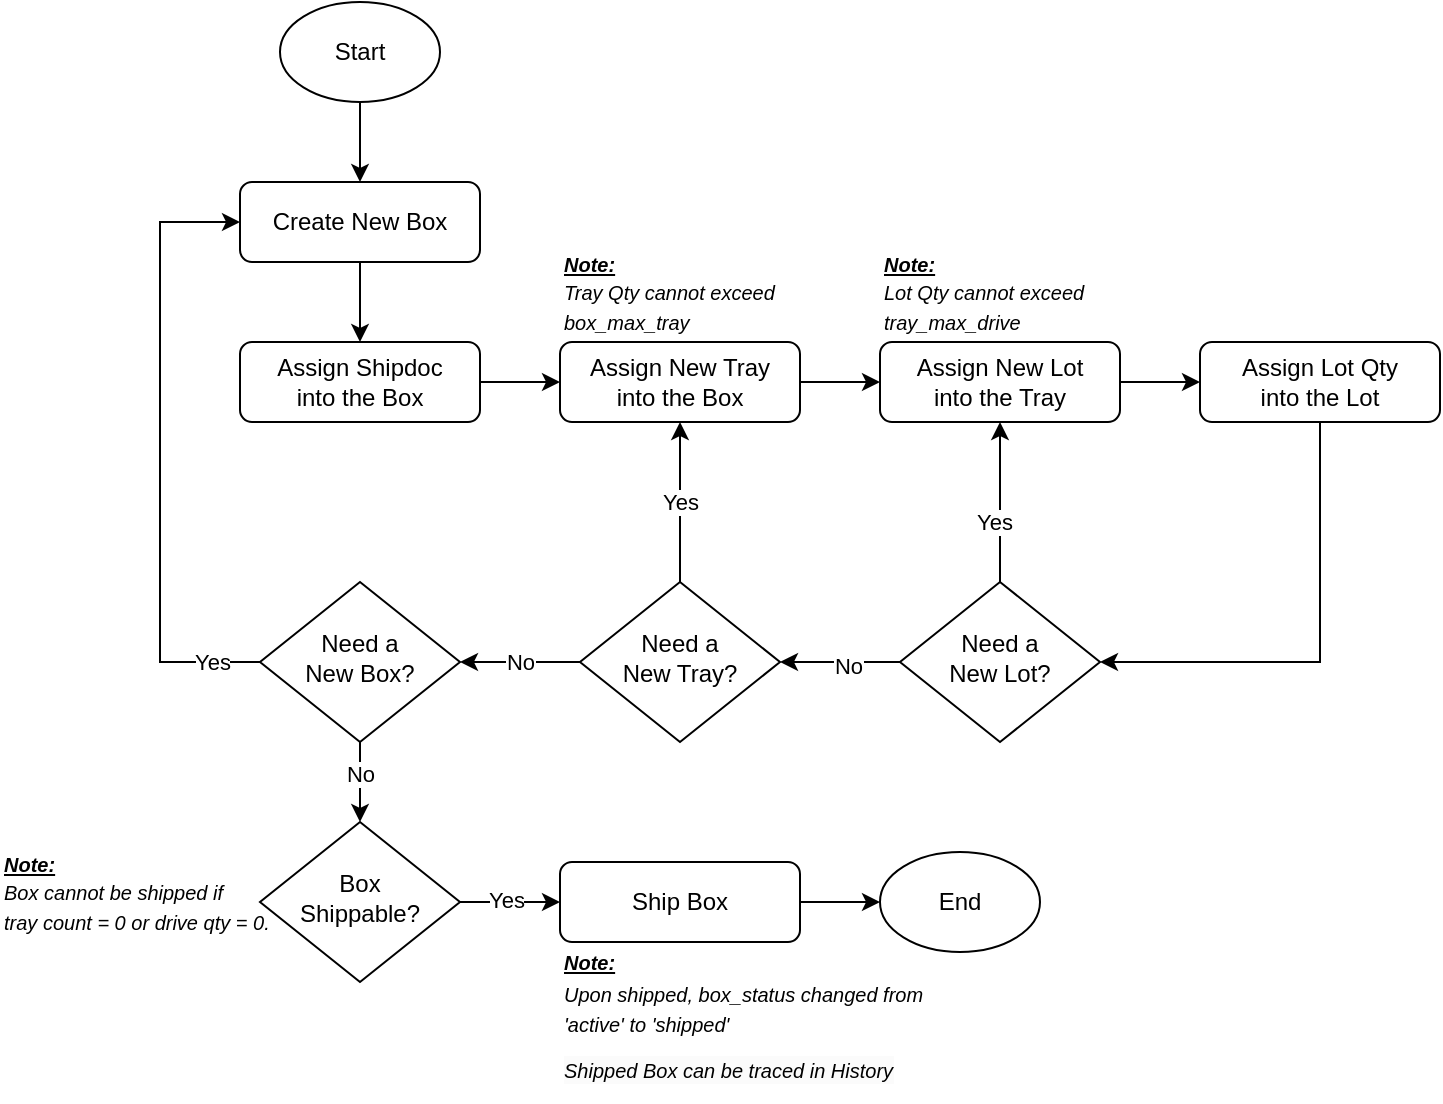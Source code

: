 <mxfile version="22.1.5" type="device">
  <diagram id="C5RBs43oDa-KdzZeNtuy" name="Page-1">
    <mxGraphModel dx="1050" dy="581" grid="1" gridSize="10" guides="1" tooltips="1" connect="1" arrows="1" fold="1" page="1" pageScale="1" pageWidth="827" pageHeight="1169" math="0" shadow="0">
      <root>
        <mxCell id="WIyWlLk6GJQsqaUBKTNV-0" />
        <mxCell id="WIyWlLk6GJQsqaUBKTNV-1" parent="WIyWlLk6GJQsqaUBKTNV-0" />
        <mxCell id="VrYUrm6GTN_86s7Eb4Qg-0" value="" style="edgeStyle=orthogonalEdgeStyle;rounded=0;orthogonalLoop=1;jettySize=auto;html=1;" edge="1" parent="WIyWlLk6GJQsqaUBKTNV-1" source="WIyWlLk6GJQsqaUBKTNV-3" target="1_PeUKzKMtI_XJAJoonI-23">
          <mxGeometry relative="1" as="geometry" />
        </mxCell>
        <mxCell id="WIyWlLk6GJQsqaUBKTNV-3" value="Create New Box" style="rounded=1;whiteSpace=wrap;html=1;fontSize=12;glass=0;strokeWidth=1;shadow=0;" parent="WIyWlLk6GJQsqaUBKTNV-1" vertex="1">
          <mxGeometry x="160" y="280" width="120" height="40" as="geometry" />
        </mxCell>
        <mxCell id="VrYUrm6GTN_86s7Eb4Qg-3" style="edgeStyle=orthogonalEdgeStyle;rounded=0;orthogonalLoop=1;jettySize=auto;html=1;entryX=0;entryY=0.5;entryDx=0;entryDy=0;" edge="1" parent="WIyWlLk6GJQsqaUBKTNV-1" source="WIyWlLk6GJQsqaUBKTNV-6" target="WIyWlLk6GJQsqaUBKTNV-3">
          <mxGeometry relative="1" as="geometry">
            <Array as="points">
              <mxPoint x="120" y="520" />
              <mxPoint x="120" y="300" />
            </Array>
          </mxGeometry>
        </mxCell>
        <mxCell id="VrYUrm6GTN_86s7Eb4Qg-5" value="Yes" style="edgeLabel;html=1;align=center;verticalAlign=middle;resizable=0;points=[];" vertex="1" connectable="0" parent="VrYUrm6GTN_86s7Eb4Qg-3">
          <mxGeometry x="-0.868" y="-1" relative="1" as="geometry">
            <mxPoint x="-4" y="1" as="offset" />
          </mxGeometry>
        </mxCell>
        <mxCell id="VrYUrm6GTN_86s7Eb4Qg-8" value="" style="edgeStyle=orthogonalEdgeStyle;rounded=0;orthogonalLoop=1;jettySize=auto;html=1;" edge="1" parent="WIyWlLk6GJQsqaUBKTNV-1" source="WIyWlLk6GJQsqaUBKTNV-6" target="VrYUrm6GTN_86s7Eb4Qg-6">
          <mxGeometry relative="1" as="geometry" />
        </mxCell>
        <mxCell id="VrYUrm6GTN_86s7Eb4Qg-9" value="No" style="edgeLabel;html=1;align=center;verticalAlign=middle;resizable=0;points=[];" vertex="1" connectable="0" parent="VrYUrm6GTN_86s7Eb4Qg-8">
          <mxGeometry x="-0.19" relative="1" as="geometry">
            <mxPoint as="offset" />
          </mxGeometry>
        </mxCell>
        <mxCell id="WIyWlLk6GJQsqaUBKTNV-6" value="Need a &lt;br&gt;New Box?" style="rhombus;whiteSpace=wrap;html=1;shadow=0;fontFamily=Helvetica;fontSize=12;align=center;strokeWidth=1;spacing=6;spacingTop=-4;" parent="WIyWlLk6GJQsqaUBKTNV-1" vertex="1">
          <mxGeometry x="170" y="480" width="100" height="80" as="geometry" />
        </mxCell>
        <mxCell id="1_PeUKzKMtI_XJAJoonI-8" value="" style="edgeStyle=orthogonalEdgeStyle;rounded=0;orthogonalLoop=1;jettySize=auto;html=1;" parent="WIyWlLk6GJQsqaUBKTNV-1" source="1_PeUKzKMtI_XJAJoonI-0" target="WIyWlLk6GJQsqaUBKTNV-3" edge="1">
          <mxGeometry relative="1" as="geometry" />
        </mxCell>
        <mxCell id="1_PeUKzKMtI_XJAJoonI-0" value="Start" style="ellipse;whiteSpace=wrap;html=1;" parent="WIyWlLk6GJQsqaUBKTNV-1" vertex="1">
          <mxGeometry x="180" y="190" width="80" height="50" as="geometry" />
        </mxCell>
        <mxCell id="1_PeUKzKMtI_XJAJoonI-6" value="" style="edgeStyle=orthogonalEdgeStyle;rounded=0;orthogonalLoop=1;jettySize=auto;html=1;" parent="WIyWlLk6GJQsqaUBKTNV-1" source="1_PeUKzKMtI_XJAJoonI-1" target="1_PeUKzKMtI_XJAJoonI-2" edge="1">
          <mxGeometry relative="1" as="geometry" />
        </mxCell>
        <mxCell id="1_PeUKzKMtI_XJAJoonI-1" value="Assign New Tray &lt;br&gt;into the Box" style="rounded=1;whiteSpace=wrap;html=1;fontSize=12;glass=0;strokeWidth=1;shadow=0;" parent="WIyWlLk6GJQsqaUBKTNV-1" vertex="1">
          <mxGeometry x="320" y="360" width="120" height="40" as="geometry" />
        </mxCell>
        <mxCell id="1_PeUKzKMtI_XJAJoonI-7" value="" style="edgeStyle=orthogonalEdgeStyle;rounded=0;orthogonalLoop=1;jettySize=auto;html=1;" parent="WIyWlLk6GJQsqaUBKTNV-1" source="1_PeUKzKMtI_XJAJoonI-2" target="1_PeUKzKMtI_XJAJoonI-3" edge="1">
          <mxGeometry relative="1" as="geometry" />
        </mxCell>
        <mxCell id="1_PeUKzKMtI_XJAJoonI-2" value="Assign New Lot&lt;br&gt;into the Tray" style="rounded=1;whiteSpace=wrap;html=1;fontSize=12;glass=0;strokeWidth=1;shadow=0;" parent="WIyWlLk6GJQsqaUBKTNV-1" vertex="1">
          <mxGeometry x="480" y="360" width="120" height="40" as="geometry" />
        </mxCell>
        <mxCell id="_5mp6oneuePxIlQ1IFAd-1" style="edgeStyle=orthogonalEdgeStyle;rounded=0;orthogonalLoop=1;jettySize=auto;html=1;entryX=1;entryY=0.5;entryDx=0;entryDy=0;exitX=0.5;exitY=1;exitDx=0;exitDy=0;" parent="WIyWlLk6GJQsqaUBKTNV-1" source="1_PeUKzKMtI_XJAJoonI-3" target="1_PeUKzKMtI_XJAJoonI-17" edge="1">
          <mxGeometry relative="1" as="geometry" />
        </mxCell>
        <mxCell id="1_PeUKzKMtI_XJAJoonI-3" value="Assign Lot Qty&lt;br&gt;into the Lot" style="rounded=1;whiteSpace=wrap;html=1;fontSize=12;glass=0;strokeWidth=1;shadow=0;" parent="WIyWlLk6GJQsqaUBKTNV-1" vertex="1">
          <mxGeometry x="640" y="360" width="120" height="40" as="geometry" />
        </mxCell>
        <mxCell id="1_PeUKzKMtI_XJAJoonI-13" value="Yes" style="edgeStyle=orthogonalEdgeStyle;rounded=0;orthogonalLoop=1;jettySize=auto;html=1;" parent="WIyWlLk6GJQsqaUBKTNV-1" source="1_PeUKzKMtI_XJAJoonI-4" target="1_PeUKzKMtI_XJAJoonI-1" edge="1">
          <mxGeometry relative="1" as="geometry" />
        </mxCell>
        <mxCell id="1_PeUKzKMtI_XJAJoonI-14" value="No" style="edgeStyle=orthogonalEdgeStyle;rounded=0;orthogonalLoop=1;jettySize=auto;html=1;entryX=1;entryY=0.5;entryDx=0;entryDy=0;" parent="WIyWlLk6GJQsqaUBKTNV-1" source="1_PeUKzKMtI_XJAJoonI-4" target="WIyWlLk6GJQsqaUBKTNV-6" edge="1">
          <mxGeometry relative="1" as="geometry" />
        </mxCell>
        <mxCell id="1_PeUKzKMtI_XJAJoonI-4" value="Need a &lt;br&gt;New Tray?" style="rhombus;whiteSpace=wrap;html=1;shadow=0;fontFamily=Helvetica;fontSize=12;align=center;strokeWidth=1;spacing=6;spacingTop=-4;" parent="WIyWlLk6GJQsqaUBKTNV-1" vertex="1">
          <mxGeometry x="330" y="480" width="100" height="80" as="geometry" />
        </mxCell>
        <mxCell id="1_PeUKzKMtI_XJAJoonI-15" value="End" style="ellipse;whiteSpace=wrap;html=1;" parent="WIyWlLk6GJQsqaUBKTNV-1" vertex="1">
          <mxGeometry x="480" y="615" width="80" height="50" as="geometry" />
        </mxCell>
        <mxCell id="1_PeUKzKMtI_XJAJoonI-18" value="" style="edgeStyle=orthogonalEdgeStyle;rounded=0;orthogonalLoop=1;jettySize=auto;html=1;" parent="WIyWlLk6GJQsqaUBKTNV-1" source="1_PeUKzKMtI_XJAJoonI-17" target="1_PeUKzKMtI_XJAJoonI-4" edge="1">
          <mxGeometry relative="1" as="geometry" />
        </mxCell>
        <mxCell id="1_PeUKzKMtI_XJAJoonI-19" value="No" style="edgeLabel;html=1;align=center;verticalAlign=middle;resizable=0;points=[];" parent="1_PeUKzKMtI_XJAJoonI-18" vertex="1" connectable="0">
          <mxGeometry x="-0.127" y="2" relative="1" as="geometry">
            <mxPoint as="offset" />
          </mxGeometry>
        </mxCell>
        <mxCell id="1_PeUKzKMtI_XJAJoonI-20" value="" style="edgeStyle=orthogonalEdgeStyle;rounded=0;orthogonalLoop=1;jettySize=auto;html=1;" parent="WIyWlLk6GJQsqaUBKTNV-1" source="1_PeUKzKMtI_XJAJoonI-17" target="1_PeUKzKMtI_XJAJoonI-2" edge="1">
          <mxGeometry relative="1" as="geometry" />
        </mxCell>
        <mxCell id="1_PeUKzKMtI_XJAJoonI-21" value="Yes" style="edgeLabel;html=1;align=center;verticalAlign=middle;resizable=0;points=[];" parent="1_PeUKzKMtI_XJAJoonI-20" vertex="1" connectable="0">
          <mxGeometry x="-0.255" y="3" relative="1" as="geometry">
            <mxPoint as="offset" />
          </mxGeometry>
        </mxCell>
        <mxCell id="1_PeUKzKMtI_XJAJoonI-17" value="Need a &lt;br&gt;New Lot?" style="rhombus;whiteSpace=wrap;html=1;shadow=0;fontFamily=Helvetica;fontSize=12;align=center;strokeWidth=1;spacing=6;spacingTop=-4;" parent="WIyWlLk6GJQsqaUBKTNV-1" vertex="1">
          <mxGeometry x="490" y="480" width="100" height="80" as="geometry" />
        </mxCell>
        <mxCell id="VrYUrm6GTN_86s7Eb4Qg-2" style="edgeStyle=orthogonalEdgeStyle;rounded=0;orthogonalLoop=1;jettySize=auto;html=1;entryX=0;entryY=0.5;entryDx=0;entryDy=0;" edge="1" parent="WIyWlLk6GJQsqaUBKTNV-1" source="1_PeUKzKMtI_XJAJoonI-23" target="1_PeUKzKMtI_XJAJoonI-1">
          <mxGeometry relative="1" as="geometry" />
        </mxCell>
        <mxCell id="1_PeUKzKMtI_XJAJoonI-23" value="Assign Shipdoc&lt;br&gt;into the Box" style="rounded=1;whiteSpace=wrap;html=1;fontSize=12;glass=0;strokeWidth=1;shadow=0;" parent="WIyWlLk6GJQsqaUBKTNV-1" vertex="1">
          <mxGeometry x="160" y="360" width="120" height="40" as="geometry" />
        </mxCell>
        <mxCell id="47lEi0kerC_UpEnarVsY-0" value="&lt;i&gt;&lt;font style=&quot;font-size: 10px;&quot;&gt;&lt;u style=&quot;&quot;&gt;&lt;b&gt;Note: &lt;/b&gt;&lt;/u&gt;&lt;br&gt;Tray Qty cannot exceed box_max_tray&lt;/font&gt;&lt;/i&gt;" style="text;html=1;strokeColor=none;fillColor=none;align=left;verticalAlign=middle;whiteSpace=wrap;rounded=0;" parent="WIyWlLk6GJQsqaUBKTNV-1" vertex="1">
          <mxGeometry x="320" y="310" width="120" height="50" as="geometry" />
        </mxCell>
        <mxCell id="47lEi0kerC_UpEnarVsY-1" value="&lt;i&gt;&lt;font style=&quot;font-size: 10px;&quot;&gt;&lt;u style=&quot;&quot;&gt;&lt;b&gt;Note: &lt;/b&gt;&lt;/u&gt;&lt;br&gt;Lot Qty cannot exceed tray_max_drive&lt;/font&gt;&lt;/i&gt;" style="text;html=1;strokeColor=none;fillColor=none;align=left;verticalAlign=middle;whiteSpace=wrap;rounded=0;" parent="WIyWlLk6GJQsqaUBKTNV-1" vertex="1">
          <mxGeometry x="480" y="310" width="120" height="50" as="geometry" />
        </mxCell>
        <mxCell id="47lEi0kerC_UpEnarVsY-2" value="&lt;p style=&quot;line-height: 120%;&quot;&gt;&lt;i&gt;&lt;font style=&quot;font-size: 10px;&quot;&gt;&lt;u style=&quot;&quot;&gt;&lt;b&gt;Note: &lt;/b&gt;&lt;/u&gt;&lt;br&gt;Upon shipped, box_status changed from &#39;active&#39; to &#39;shipped&#39;&lt;br&gt;&lt;/font&gt;&lt;/i&gt;&lt;/p&gt;" style="text;html=1;strokeColor=none;fillColor=none;align=left;verticalAlign=middle;whiteSpace=wrap;rounded=0;" parent="WIyWlLk6GJQsqaUBKTNV-1" vertex="1">
          <mxGeometry x="320" y="650" width="200" height="71" as="geometry" />
        </mxCell>
        <mxCell id="47lEi0kerC_UpEnarVsY-7" value="" style="edgeStyle=orthogonalEdgeStyle;rounded=0;orthogonalLoop=1;jettySize=auto;html=1;" parent="WIyWlLk6GJQsqaUBKTNV-1" source="47lEi0kerC_UpEnarVsY-6" target="1_PeUKzKMtI_XJAJoonI-15" edge="1">
          <mxGeometry relative="1" as="geometry" />
        </mxCell>
        <mxCell id="47lEi0kerC_UpEnarVsY-6" value="Ship Box" style="rounded=1;whiteSpace=wrap;html=1;fontSize=12;glass=0;strokeWidth=1;shadow=0;" parent="WIyWlLk6GJQsqaUBKTNV-1" vertex="1">
          <mxGeometry x="320" y="620" width="120" height="40" as="geometry" />
        </mxCell>
        <mxCell id="VrYUrm6GTN_86s7Eb4Qg-7" value="" style="edgeStyle=orthogonalEdgeStyle;rounded=0;orthogonalLoop=1;jettySize=auto;html=1;" edge="1" parent="WIyWlLk6GJQsqaUBKTNV-1" source="VrYUrm6GTN_86s7Eb4Qg-6" target="47lEi0kerC_UpEnarVsY-6">
          <mxGeometry relative="1" as="geometry" />
        </mxCell>
        <mxCell id="VrYUrm6GTN_86s7Eb4Qg-10" value="Yes" style="edgeLabel;html=1;align=center;verticalAlign=middle;resizable=0;points=[];" vertex="1" connectable="0" parent="VrYUrm6GTN_86s7Eb4Qg-7">
          <mxGeometry x="-0.04" relative="1" as="geometry">
            <mxPoint x="-1" y="-1" as="offset" />
          </mxGeometry>
        </mxCell>
        <mxCell id="VrYUrm6GTN_86s7Eb4Qg-6" value="Box &lt;br&gt;Shippable?" style="rhombus;whiteSpace=wrap;html=1;shadow=0;fontFamily=Helvetica;fontSize=12;align=center;strokeWidth=1;spacing=6;spacingTop=-4;" vertex="1" parent="WIyWlLk6GJQsqaUBKTNV-1">
          <mxGeometry x="170" y="600" width="100" height="80" as="geometry" />
        </mxCell>
        <mxCell id="VrYUrm6GTN_86s7Eb4Qg-11" value="&lt;i&gt;&lt;font style=&quot;font-size: 10px;&quot;&gt;&lt;u style=&quot;&quot;&gt;&lt;b&gt;Note: &lt;/b&gt;&lt;/u&gt;&lt;br&gt;Box cannot be shipped if &lt;br&gt;tray count = 0 or drive qty = 0.&lt;br&gt;&lt;/font&gt;&lt;/i&gt;" style="text;html=1;strokeColor=none;fillColor=none;align=left;verticalAlign=middle;whiteSpace=wrap;rounded=0;" vertex="1" parent="WIyWlLk6GJQsqaUBKTNV-1">
          <mxGeometry x="40" y="610" width="150" height="50" as="geometry" />
        </mxCell>
        <mxCell id="VrYUrm6GTN_86s7Eb4Qg-12" value="&lt;i style=&quot;border-color: var(--border-color); color: rgb(0, 0, 0); font-family: Helvetica; font-size: 12px; font-variant-ligatures: normal; font-variant-caps: normal; font-weight: 400; letter-spacing: normal; orphans: 2; text-align: left; text-indent: 0px; text-transform: none; widows: 2; word-spacing: 0px; -webkit-text-stroke-width: 0px; background-color: rgb(251, 251, 251); text-decoration-thickness: initial; text-decoration-style: initial; text-decoration-color: initial;&quot;&gt;&lt;font style=&quot;border-color: var(--border-color); font-size: 10px;&quot;&gt;Shipped Box can be traced in History&lt;/font&gt;&lt;/i&gt;" style="text;whiteSpace=wrap;html=1;" vertex="1" parent="WIyWlLk6GJQsqaUBKTNV-1">
          <mxGeometry x="320" y="710" width="200" height="30" as="geometry" />
        </mxCell>
      </root>
    </mxGraphModel>
  </diagram>
</mxfile>

